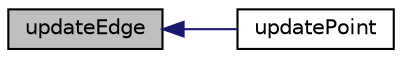 digraph "updateEdge"
{
  bgcolor="transparent";
  edge [fontname="Helvetica",fontsize="10",labelfontname="Helvetica",labelfontsize="10"];
  node [fontname="Helvetica",fontsize="10",shape=record];
  rankdir="LR";
  Node343 [label="updateEdge",height=0.2,width=0.4,color="black", fillcolor="grey75", style="filled", fontcolor="black"];
  Node343 -> Node344 [dir="back",color="midnightblue",fontsize="10",style="solid",fontname="Helvetica"];
  Node344 [label="updatePoint",height=0.2,width=0.4,color="black",URL="$a25897.html#a184527a62e6cb7cc07be022e067bbd3b",tooltip="Influence of different value on same point. "];
}

